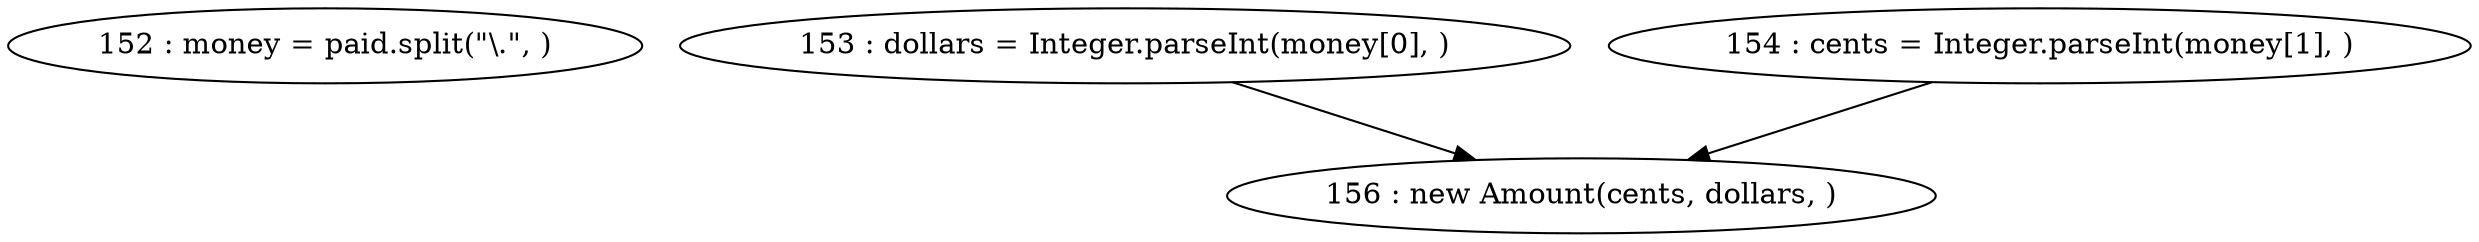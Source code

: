 digraph G {
"152 : money = paid.split(\"\\.\", )"
"153 : dollars = Integer.parseInt(money[0], )"
"153 : dollars = Integer.parseInt(money[0], )" -> "156 : new Amount(cents, dollars, )"
"154 : cents = Integer.parseInt(money[1], )"
"154 : cents = Integer.parseInt(money[1], )" -> "156 : new Amount(cents, dollars, )"
"156 : new Amount(cents, dollars, )"
}
